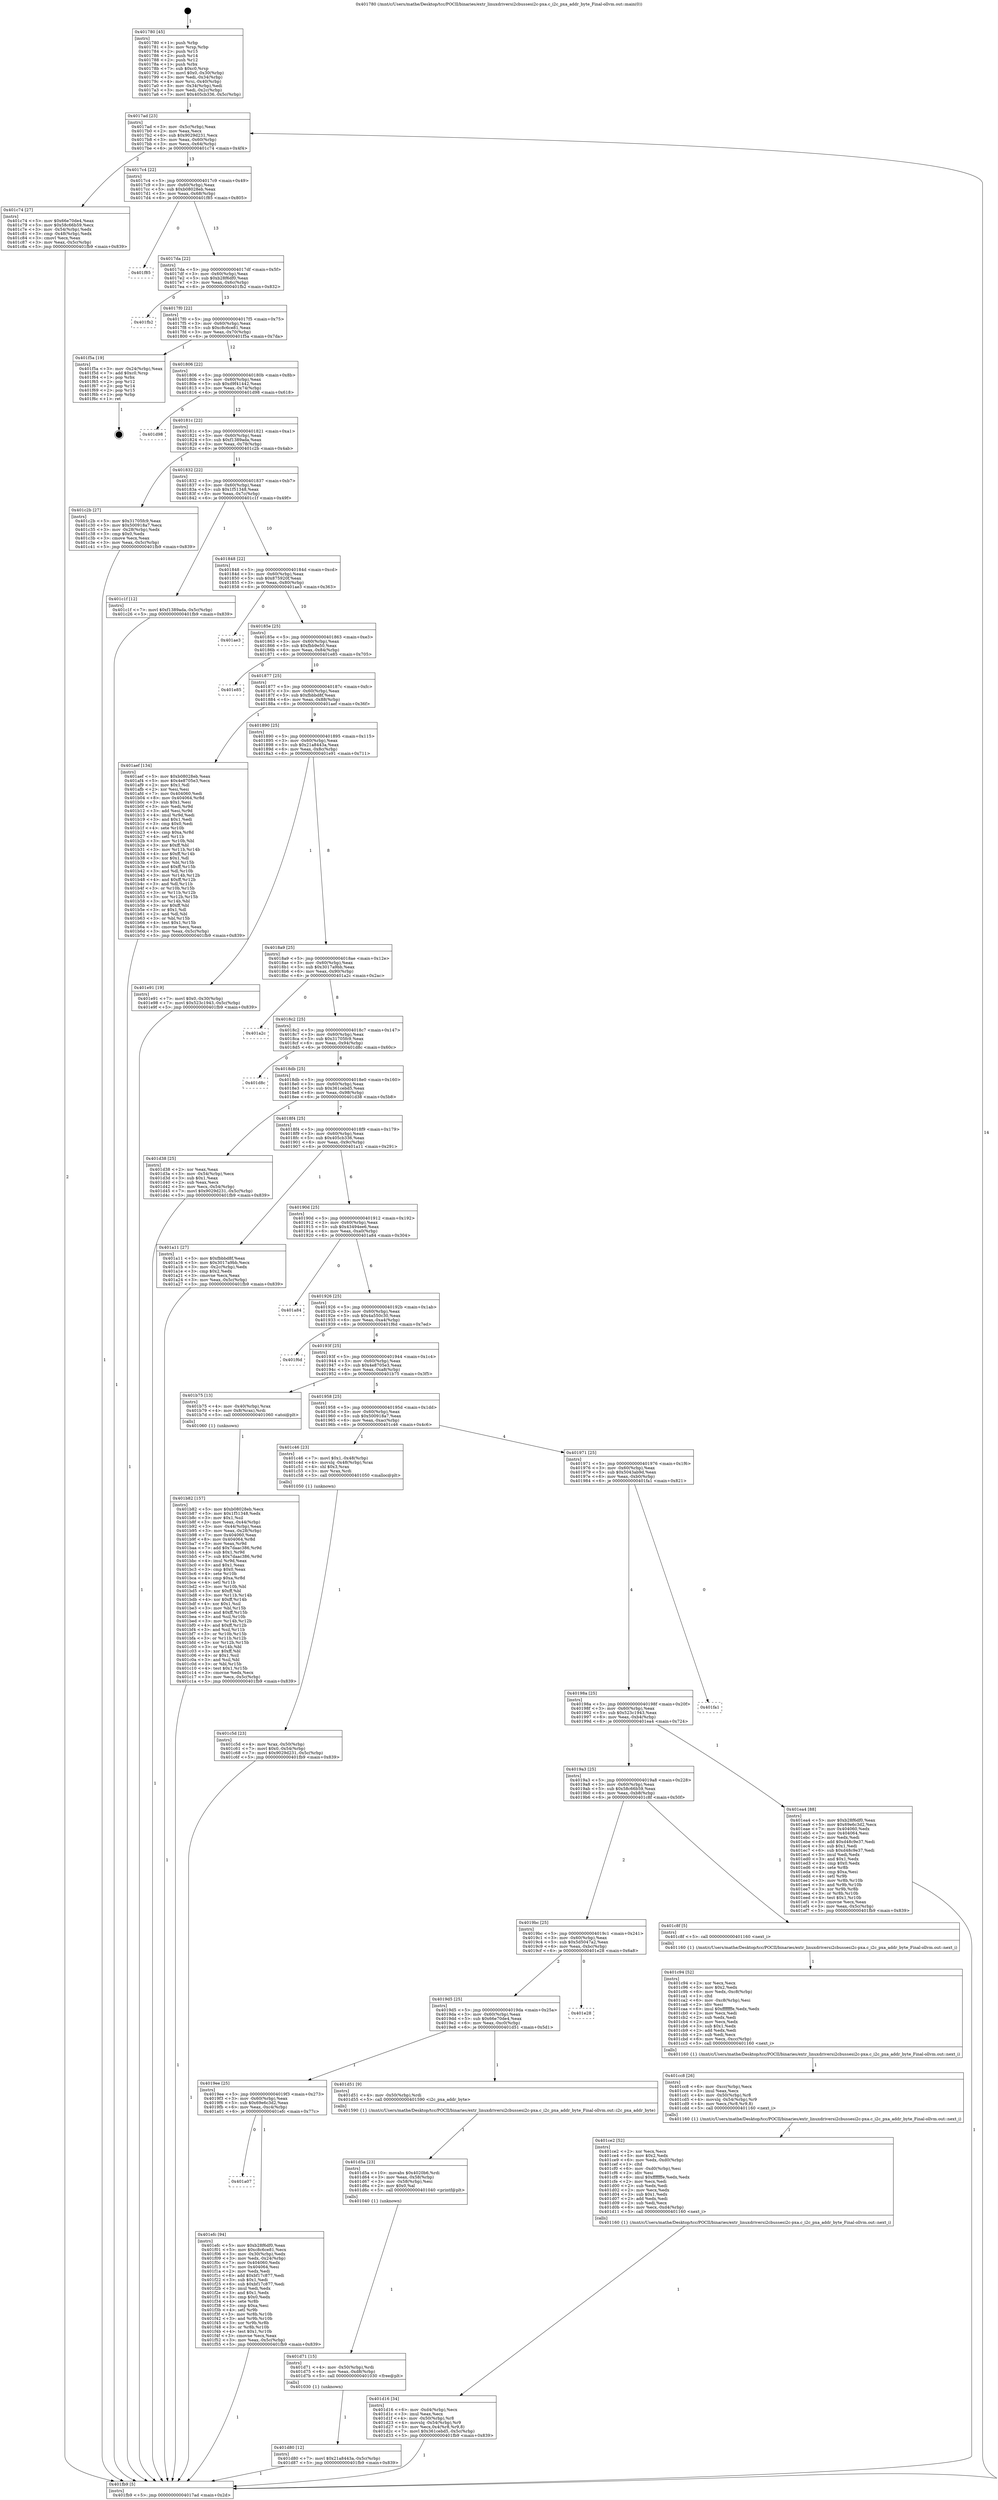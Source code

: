 digraph "0x401780" {
  label = "0x401780 (/mnt/c/Users/mathe/Desktop/tcc/POCII/binaries/extr_linuxdriversi2cbussesi2c-pxa.c_i2c_pxa_addr_byte_Final-ollvm.out::main(0))"
  labelloc = "t"
  node[shape=record]

  Entry [label="",width=0.3,height=0.3,shape=circle,fillcolor=black,style=filled]
  "0x4017ad" [label="{
     0x4017ad [23]\l
     | [instrs]\l
     &nbsp;&nbsp;0x4017ad \<+3\>: mov -0x5c(%rbp),%eax\l
     &nbsp;&nbsp;0x4017b0 \<+2\>: mov %eax,%ecx\l
     &nbsp;&nbsp;0x4017b2 \<+6\>: sub $0x9029d231,%ecx\l
     &nbsp;&nbsp;0x4017b8 \<+3\>: mov %eax,-0x60(%rbp)\l
     &nbsp;&nbsp;0x4017bb \<+3\>: mov %ecx,-0x64(%rbp)\l
     &nbsp;&nbsp;0x4017be \<+6\>: je 0000000000401c74 \<main+0x4f4\>\l
  }"]
  "0x401c74" [label="{
     0x401c74 [27]\l
     | [instrs]\l
     &nbsp;&nbsp;0x401c74 \<+5\>: mov $0x66e70de4,%eax\l
     &nbsp;&nbsp;0x401c79 \<+5\>: mov $0x58c66b59,%ecx\l
     &nbsp;&nbsp;0x401c7e \<+3\>: mov -0x54(%rbp),%edx\l
     &nbsp;&nbsp;0x401c81 \<+3\>: cmp -0x48(%rbp),%edx\l
     &nbsp;&nbsp;0x401c84 \<+3\>: cmovl %ecx,%eax\l
     &nbsp;&nbsp;0x401c87 \<+3\>: mov %eax,-0x5c(%rbp)\l
     &nbsp;&nbsp;0x401c8a \<+5\>: jmp 0000000000401fb9 \<main+0x839\>\l
  }"]
  "0x4017c4" [label="{
     0x4017c4 [22]\l
     | [instrs]\l
     &nbsp;&nbsp;0x4017c4 \<+5\>: jmp 00000000004017c9 \<main+0x49\>\l
     &nbsp;&nbsp;0x4017c9 \<+3\>: mov -0x60(%rbp),%eax\l
     &nbsp;&nbsp;0x4017cc \<+5\>: sub $0xb08028eb,%eax\l
     &nbsp;&nbsp;0x4017d1 \<+3\>: mov %eax,-0x68(%rbp)\l
     &nbsp;&nbsp;0x4017d4 \<+6\>: je 0000000000401f85 \<main+0x805\>\l
  }"]
  Exit [label="",width=0.3,height=0.3,shape=circle,fillcolor=black,style=filled,peripheries=2]
  "0x401f85" [label="{
     0x401f85\l
  }", style=dashed]
  "0x4017da" [label="{
     0x4017da [22]\l
     | [instrs]\l
     &nbsp;&nbsp;0x4017da \<+5\>: jmp 00000000004017df \<main+0x5f\>\l
     &nbsp;&nbsp;0x4017df \<+3\>: mov -0x60(%rbp),%eax\l
     &nbsp;&nbsp;0x4017e2 \<+5\>: sub $0xb28f6df0,%eax\l
     &nbsp;&nbsp;0x4017e7 \<+3\>: mov %eax,-0x6c(%rbp)\l
     &nbsp;&nbsp;0x4017ea \<+6\>: je 0000000000401fb2 \<main+0x832\>\l
  }"]
  "0x401a07" [label="{
     0x401a07\l
  }", style=dashed]
  "0x401fb2" [label="{
     0x401fb2\l
  }", style=dashed]
  "0x4017f0" [label="{
     0x4017f0 [22]\l
     | [instrs]\l
     &nbsp;&nbsp;0x4017f0 \<+5\>: jmp 00000000004017f5 \<main+0x75\>\l
     &nbsp;&nbsp;0x4017f5 \<+3\>: mov -0x60(%rbp),%eax\l
     &nbsp;&nbsp;0x4017f8 \<+5\>: sub $0xc8c6ce81,%eax\l
     &nbsp;&nbsp;0x4017fd \<+3\>: mov %eax,-0x70(%rbp)\l
     &nbsp;&nbsp;0x401800 \<+6\>: je 0000000000401f5a \<main+0x7da\>\l
  }"]
  "0x401efc" [label="{
     0x401efc [94]\l
     | [instrs]\l
     &nbsp;&nbsp;0x401efc \<+5\>: mov $0xb28f6df0,%eax\l
     &nbsp;&nbsp;0x401f01 \<+5\>: mov $0xc8c6ce81,%ecx\l
     &nbsp;&nbsp;0x401f06 \<+3\>: mov -0x30(%rbp),%edx\l
     &nbsp;&nbsp;0x401f09 \<+3\>: mov %edx,-0x24(%rbp)\l
     &nbsp;&nbsp;0x401f0c \<+7\>: mov 0x404060,%edx\l
     &nbsp;&nbsp;0x401f13 \<+7\>: mov 0x404064,%esi\l
     &nbsp;&nbsp;0x401f1a \<+2\>: mov %edx,%edi\l
     &nbsp;&nbsp;0x401f1c \<+6\>: add $0xbf17c877,%edi\l
     &nbsp;&nbsp;0x401f22 \<+3\>: sub $0x1,%edi\l
     &nbsp;&nbsp;0x401f25 \<+6\>: sub $0xbf17c877,%edi\l
     &nbsp;&nbsp;0x401f2b \<+3\>: imul %edi,%edx\l
     &nbsp;&nbsp;0x401f2e \<+3\>: and $0x1,%edx\l
     &nbsp;&nbsp;0x401f31 \<+3\>: cmp $0x0,%edx\l
     &nbsp;&nbsp;0x401f34 \<+4\>: sete %r8b\l
     &nbsp;&nbsp;0x401f38 \<+3\>: cmp $0xa,%esi\l
     &nbsp;&nbsp;0x401f3b \<+4\>: setl %r9b\l
     &nbsp;&nbsp;0x401f3f \<+3\>: mov %r8b,%r10b\l
     &nbsp;&nbsp;0x401f42 \<+3\>: and %r9b,%r10b\l
     &nbsp;&nbsp;0x401f45 \<+3\>: xor %r9b,%r8b\l
     &nbsp;&nbsp;0x401f48 \<+3\>: or %r8b,%r10b\l
     &nbsp;&nbsp;0x401f4b \<+4\>: test $0x1,%r10b\l
     &nbsp;&nbsp;0x401f4f \<+3\>: cmovne %ecx,%eax\l
     &nbsp;&nbsp;0x401f52 \<+3\>: mov %eax,-0x5c(%rbp)\l
     &nbsp;&nbsp;0x401f55 \<+5\>: jmp 0000000000401fb9 \<main+0x839\>\l
  }"]
  "0x401f5a" [label="{
     0x401f5a [19]\l
     | [instrs]\l
     &nbsp;&nbsp;0x401f5a \<+3\>: mov -0x24(%rbp),%eax\l
     &nbsp;&nbsp;0x401f5d \<+7\>: add $0xc0,%rsp\l
     &nbsp;&nbsp;0x401f64 \<+1\>: pop %rbx\l
     &nbsp;&nbsp;0x401f65 \<+2\>: pop %r12\l
     &nbsp;&nbsp;0x401f67 \<+2\>: pop %r14\l
     &nbsp;&nbsp;0x401f69 \<+2\>: pop %r15\l
     &nbsp;&nbsp;0x401f6b \<+1\>: pop %rbp\l
     &nbsp;&nbsp;0x401f6c \<+1\>: ret\l
  }"]
  "0x401806" [label="{
     0x401806 [22]\l
     | [instrs]\l
     &nbsp;&nbsp;0x401806 \<+5\>: jmp 000000000040180b \<main+0x8b\>\l
     &nbsp;&nbsp;0x40180b \<+3\>: mov -0x60(%rbp),%eax\l
     &nbsp;&nbsp;0x40180e \<+5\>: sub $0xd9f41442,%eax\l
     &nbsp;&nbsp;0x401813 \<+3\>: mov %eax,-0x74(%rbp)\l
     &nbsp;&nbsp;0x401816 \<+6\>: je 0000000000401d98 \<main+0x618\>\l
  }"]
  "0x401d80" [label="{
     0x401d80 [12]\l
     | [instrs]\l
     &nbsp;&nbsp;0x401d80 \<+7\>: movl $0x21a8443a,-0x5c(%rbp)\l
     &nbsp;&nbsp;0x401d87 \<+5\>: jmp 0000000000401fb9 \<main+0x839\>\l
  }"]
  "0x401d98" [label="{
     0x401d98\l
  }", style=dashed]
  "0x40181c" [label="{
     0x40181c [22]\l
     | [instrs]\l
     &nbsp;&nbsp;0x40181c \<+5\>: jmp 0000000000401821 \<main+0xa1\>\l
     &nbsp;&nbsp;0x401821 \<+3\>: mov -0x60(%rbp),%eax\l
     &nbsp;&nbsp;0x401824 \<+5\>: sub $0xf1389ada,%eax\l
     &nbsp;&nbsp;0x401829 \<+3\>: mov %eax,-0x78(%rbp)\l
     &nbsp;&nbsp;0x40182c \<+6\>: je 0000000000401c2b \<main+0x4ab\>\l
  }"]
  "0x401d71" [label="{
     0x401d71 [15]\l
     | [instrs]\l
     &nbsp;&nbsp;0x401d71 \<+4\>: mov -0x50(%rbp),%rdi\l
     &nbsp;&nbsp;0x401d75 \<+6\>: mov %eax,-0xd8(%rbp)\l
     &nbsp;&nbsp;0x401d7b \<+5\>: call 0000000000401030 \<free@plt\>\l
     | [calls]\l
     &nbsp;&nbsp;0x401030 \{1\} (unknown)\l
  }"]
  "0x401c2b" [label="{
     0x401c2b [27]\l
     | [instrs]\l
     &nbsp;&nbsp;0x401c2b \<+5\>: mov $0x31705fc9,%eax\l
     &nbsp;&nbsp;0x401c30 \<+5\>: mov $0x500918a7,%ecx\l
     &nbsp;&nbsp;0x401c35 \<+3\>: mov -0x28(%rbp),%edx\l
     &nbsp;&nbsp;0x401c38 \<+3\>: cmp $0x0,%edx\l
     &nbsp;&nbsp;0x401c3b \<+3\>: cmove %ecx,%eax\l
     &nbsp;&nbsp;0x401c3e \<+3\>: mov %eax,-0x5c(%rbp)\l
     &nbsp;&nbsp;0x401c41 \<+5\>: jmp 0000000000401fb9 \<main+0x839\>\l
  }"]
  "0x401832" [label="{
     0x401832 [22]\l
     | [instrs]\l
     &nbsp;&nbsp;0x401832 \<+5\>: jmp 0000000000401837 \<main+0xb7\>\l
     &nbsp;&nbsp;0x401837 \<+3\>: mov -0x60(%rbp),%eax\l
     &nbsp;&nbsp;0x40183a \<+5\>: sub $0x1f51348,%eax\l
     &nbsp;&nbsp;0x40183f \<+3\>: mov %eax,-0x7c(%rbp)\l
     &nbsp;&nbsp;0x401842 \<+6\>: je 0000000000401c1f \<main+0x49f\>\l
  }"]
  "0x401d5a" [label="{
     0x401d5a [23]\l
     | [instrs]\l
     &nbsp;&nbsp;0x401d5a \<+10\>: movabs $0x4020b6,%rdi\l
     &nbsp;&nbsp;0x401d64 \<+3\>: mov %eax,-0x58(%rbp)\l
     &nbsp;&nbsp;0x401d67 \<+3\>: mov -0x58(%rbp),%esi\l
     &nbsp;&nbsp;0x401d6a \<+2\>: mov $0x0,%al\l
     &nbsp;&nbsp;0x401d6c \<+5\>: call 0000000000401040 \<printf@plt\>\l
     | [calls]\l
     &nbsp;&nbsp;0x401040 \{1\} (unknown)\l
  }"]
  "0x401c1f" [label="{
     0x401c1f [12]\l
     | [instrs]\l
     &nbsp;&nbsp;0x401c1f \<+7\>: movl $0xf1389ada,-0x5c(%rbp)\l
     &nbsp;&nbsp;0x401c26 \<+5\>: jmp 0000000000401fb9 \<main+0x839\>\l
  }"]
  "0x401848" [label="{
     0x401848 [22]\l
     | [instrs]\l
     &nbsp;&nbsp;0x401848 \<+5\>: jmp 000000000040184d \<main+0xcd\>\l
     &nbsp;&nbsp;0x40184d \<+3\>: mov -0x60(%rbp),%eax\l
     &nbsp;&nbsp;0x401850 \<+5\>: sub $0x875920f,%eax\l
     &nbsp;&nbsp;0x401855 \<+3\>: mov %eax,-0x80(%rbp)\l
     &nbsp;&nbsp;0x401858 \<+6\>: je 0000000000401ae3 \<main+0x363\>\l
  }"]
  "0x4019ee" [label="{
     0x4019ee [25]\l
     | [instrs]\l
     &nbsp;&nbsp;0x4019ee \<+5\>: jmp 00000000004019f3 \<main+0x273\>\l
     &nbsp;&nbsp;0x4019f3 \<+3\>: mov -0x60(%rbp),%eax\l
     &nbsp;&nbsp;0x4019f6 \<+5\>: sub $0x69e6c3d2,%eax\l
     &nbsp;&nbsp;0x4019fb \<+6\>: mov %eax,-0xc4(%rbp)\l
     &nbsp;&nbsp;0x401a01 \<+6\>: je 0000000000401efc \<main+0x77c\>\l
  }"]
  "0x401ae3" [label="{
     0x401ae3\l
  }", style=dashed]
  "0x40185e" [label="{
     0x40185e [25]\l
     | [instrs]\l
     &nbsp;&nbsp;0x40185e \<+5\>: jmp 0000000000401863 \<main+0xe3\>\l
     &nbsp;&nbsp;0x401863 \<+3\>: mov -0x60(%rbp),%eax\l
     &nbsp;&nbsp;0x401866 \<+5\>: sub $0xfbb9e50,%eax\l
     &nbsp;&nbsp;0x40186b \<+6\>: mov %eax,-0x84(%rbp)\l
     &nbsp;&nbsp;0x401871 \<+6\>: je 0000000000401e85 \<main+0x705\>\l
  }"]
  "0x401d51" [label="{
     0x401d51 [9]\l
     | [instrs]\l
     &nbsp;&nbsp;0x401d51 \<+4\>: mov -0x50(%rbp),%rdi\l
     &nbsp;&nbsp;0x401d55 \<+5\>: call 0000000000401590 \<i2c_pxa_addr_byte\>\l
     | [calls]\l
     &nbsp;&nbsp;0x401590 \{1\} (/mnt/c/Users/mathe/Desktop/tcc/POCII/binaries/extr_linuxdriversi2cbussesi2c-pxa.c_i2c_pxa_addr_byte_Final-ollvm.out::i2c_pxa_addr_byte)\l
  }"]
  "0x401e85" [label="{
     0x401e85\l
  }", style=dashed]
  "0x401877" [label="{
     0x401877 [25]\l
     | [instrs]\l
     &nbsp;&nbsp;0x401877 \<+5\>: jmp 000000000040187c \<main+0xfc\>\l
     &nbsp;&nbsp;0x40187c \<+3\>: mov -0x60(%rbp),%eax\l
     &nbsp;&nbsp;0x40187f \<+5\>: sub $0xfbbbd8f,%eax\l
     &nbsp;&nbsp;0x401884 \<+6\>: mov %eax,-0x88(%rbp)\l
     &nbsp;&nbsp;0x40188a \<+6\>: je 0000000000401aef \<main+0x36f\>\l
  }"]
  "0x4019d5" [label="{
     0x4019d5 [25]\l
     | [instrs]\l
     &nbsp;&nbsp;0x4019d5 \<+5\>: jmp 00000000004019da \<main+0x25a\>\l
     &nbsp;&nbsp;0x4019da \<+3\>: mov -0x60(%rbp),%eax\l
     &nbsp;&nbsp;0x4019dd \<+5\>: sub $0x66e70de4,%eax\l
     &nbsp;&nbsp;0x4019e2 \<+6\>: mov %eax,-0xc0(%rbp)\l
     &nbsp;&nbsp;0x4019e8 \<+6\>: je 0000000000401d51 \<main+0x5d1\>\l
  }"]
  "0x401aef" [label="{
     0x401aef [134]\l
     | [instrs]\l
     &nbsp;&nbsp;0x401aef \<+5\>: mov $0xb08028eb,%eax\l
     &nbsp;&nbsp;0x401af4 \<+5\>: mov $0x4e8705e3,%ecx\l
     &nbsp;&nbsp;0x401af9 \<+2\>: mov $0x1,%dl\l
     &nbsp;&nbsp;0x401afb \<+2\>: xor %esi,%esi\l
     &nbsp;&nbsp;0x401afd \<+7\>: mov 0x404060,%edi\l
     &nbsp;&nbsp;0x401b04 \<+8\>: mov 0x404064,%r8d\l
     &nbsp;&nbsp;0x401b0c \<+3\>: sub $0x1,%esi\l
     &nbsp;&nbsp;0x401b0f \<+3\>: mov %edi,%r9d\l
     &nbsp;&nbsp;0x401b12 \<+3\>: add %esi,%r9d\l
     &nbsp;&nbsp;0x401b15 \<+4\>: imul %r9d,%edi\l
     &nbsp;&nbsp;0x401b19 \<+3\>: and $0x1,%edi\l
     &nbsp;&nbsp;0x401b1c \<+3\>: cmp $0x0,%edi\l
     &nbsp;&nbsp;0x401b1f \<+4\>: sete %r10b\l
     &nbsp;&nbsp;0x401b23 \<+4\>: cmp $0xa,%r8d\l
     &nbsp;&nbsp;0x401b27 \<+4\>: setl %r11b\l
     &nbsp;&nbsp;0x401b2b \<+3\>: mov %r10b,%bl\l
     &nbsp;&nbsp;0x401b2e \<+3\>: xor $0xff,%bl\l
     &nbsp;&nbsp;0x401b31 \<+3\>: mov %r11b,%r14b\l
     &nbsp;&nbsp;0x401b34 \<+4\>: xor $0xff,%r14b\l
     &nbsp;&nbsp;0x401b38 \<+3\>: xor $0x1,%dl\l
     &nbsp;&nbsp;0x401b3b \<+3\>: mov %bl,%r15b\l
     &nbsp;&nbsp;0x401b3e \<+4\>: and $0xff,%r15b\l
     &nbsp;&nbsp;0x401b42 \<+3\>: and %dl,%r10b\l
     &nbsp;&nbsp;0x401b45 \<+3\>: mov %r14b,%r12b\l
     &nbsp;&nbsp;0x401b48 \<+4\>: and $0xff,%r12b\l
     &nbsp;&nbsp;0x401b4c \<+3\>: and %dl,%r11b\l
     &nbsp;&nbsp;0x401b4f \<+3\>: or %r10b,%r15b\l
     &nbsp;&nbsp;0x401b52 \<+3\>: or %r11b,%r12b\l
     &nbsp;&nbsp;0x401b55 \<+3\>: xor %r12b,%r15b\l
     &nbsp;&nbsp;0x401b58 \<+3\>: or %r14b,%bl\l
     &nbsp;&nbsp;0x401b5b \<+3\>: xor $0xff,%bl\l
     &nbsp;&nbsp;0x401b5e \<+3\>: or $0x1,%dl\l
     &nbsp;&nbsp;0x401b61 \<+2\>: and %dl,%bl\l
     &nbsp;&nbsp;0x401b63 \<+3\>: or %bl,%r15b\l
     &nbsp;&nbsp;0x401b66 \<+4\>: test $0x1,%r15b\l
     &nbsp;&nbsp;0x401b6a \<+3\>: cmovne %ecx,%eax\l
     &nbsp;&nbsp;0x401b6d \<+3\>: mov %eax,-0x5c(%rbp)\l
     &nbsp;&nbsp;0x401b70 \<+5\>: jmp 0000000000401fb9 \<main+0x839\>\l
  }"]
  "0x401890" [label="{
     0x401890 [25]\l
     | [instrs]\l
     &nbsp;&nbsp;0x401890 \<+5\>: jmp 0000000000401895 \<main+0x115\>\l
     &nbsp;&nbsp;0x401895 \<+3\>: mov -0x60(%rbp),%eax\l
     &nbsp;&nbsp;0x401898 \<+5\>: sub $0x21a8443a,%eax\l
     &nbsp;&nbsp;0x40189d \<+6\>: mov %eax,-0x8c(%rbp)\l
     &nbsp;&nbsp;0x4018a3 \<+6\>: je 0000000000401e91 \<main+0x711\>\l
  }"]
  "0x401e28" [label="{
     0x401e28\l
  }", style=dashed]
  "0x401e91" [label="{
     0x401e91 [19]\l
     | [instrs]\l
     &nbsp;&nbsp;0x401e91 \<+7\>: movl $0x0,-0x30(%rbp)\l
     &nbsp;&nbsp;0x401e98 \<+7\>: movl $0x523c1943,-0x5c(%rbp)\l
     &nbsp;&nbsp;0x401e9f \<+5\>: jmp 0000000000401fb9 \<main+0x839\>\l
  }"]
  "0x4018a9" [label="{
     0x4018a9 [25]\l
     | [instrs]\l
     &nbsp;&nbsp;0x4018a9 \<+5\>: jmp 00000000004018ae \<main+0x12e\>\l
     &nbsp;&nbsp;0x4018ae \<+3\>: mov -0x60(%rbp),%eax\l
     &nbsp;&nbsp;0x4018b1 \<+5\>: sub $0x3017a9bb,%eax\l
     &nbsp;&nbsp;0x4018b6 \<+6\>: mov %eax,-0x90(%rbp)\l
     &nbsp;&nbsp;0x4018bc \<+6\>: je 0000000000401a2c \<main+0x2ac\>\l
  }"]
  "0x401d16" [label="{
     0x401d16 [34]\l
     | [instrs]\l
     &nbsp;&nbsp;0x401d16 \<+6\>: mov -0xd4(%rbp),%ecx\l
     &nbsp;&nbsp;0x401d1c \<+3\>: imul %eax,%ecx\l
     &nbsp;&nbsp;0x401d1f \<+4\>: mov -0x50(%rbp),%r8\l
     &nbsp;&nbsp;0x401d23 \<+4\>: movslq -0x54(%rbp),%r9\l
     &nbsp;&nbsp;0x401d27 \<+5\>: mov %ecx,0x4(%r8,%r9,8)\l
     &nbsp;&nbsp;0x401d2c \<+7\>: movl $0x361cebd5,-0x5c(%rbp)\l
     &nbsp;&nbsp;0x401d33 \<+5\>: jmp 0000000000401fb9 \<main+0x839\>\l
  }"]
  "0x401a2c" [label="{
     0x401a2c\l
  }", style=dashed]
  "0x4018c2" [label="{
     0x4018c2 [25]\l
     | [instrs]\l
     &nbsp;&nbsp;0x4018c2 \<+5\>: jmp 00000000004018c7 \<main+0x147\>\l
     &nbsp;&nbsp;0x4018c7 \<+3\>: mov -0x60(%rbp),%eax\l
     &nbsp;&nbsp;0x4018ca \<+5\>: sub $0x31705fc9,%eax\l
     &nbsp;&nbsp;0x4018cf \<+6\>: mov %eax,-0x94(%rbp)\l
     &nbsp;&nbsp;0x4018d5 \<+6\>: je 0000000000401d8c \<main+0x60c\>\l
  }"]
  "0x401ce2" [label="{
     0x401ce2 [52]\l
     | [instrs]\l
     &nbsp;&nbsp;0x401ce2 \<+2\>: xor %ecx,%ecx\l
     &nbsp;&nbsp;0x401ce4 \<+5\>: mov $0x2,%edx\l
     &nbsp;&nbsp;0x401ce9 \<+6\>: mov %edx,-0xd0(%rbp)\l
     &nbsp;&nbsp;0x401cef \<+1\>: cltd\l
     &nbsp;&nbsp;0x401cf0 \<+6\>: mov -0xd0(%rbp),%esi\l
     &nbsp;&nbsp;0x401cf6 \<+2\>: idiv %esi\l
     &nbsp;&nbsp;0x401cf8 \<+6\>: imul $0xfffffffe,%edx,%edx\l
     &nbsp;&nbsp;0x401cfe \<+2\>: mov %ecx,%edi\l
     &nbsp;&nbsp;0x401d00 \<+2\>: sub %edx,%edi\l
     &nbsp;&nbsp;0x401d02 \<+2\>: mov %ecx,%edx\l
     &nbsp;&nbsp;0x401d04 \<+3\>: sub $0x1,%edx\l
     &nbsp;&nbsp;0x401d07 \<+2\>: add %edx,%edi\l
     &nbsp;&nbsp;0x401d09 \<+2\>: sub %edi,%ecx\l
     &nbsp;&nbsp;0x401d0b \<+6\>: mov %ecx,-0xd4(%rbp)\l
     &nbsp;&nbsp;0x401d11 \<+5\>: call 0000000000401160 \<next_i\>\l
     | [calls]\l
     &nbsp;&nbsp;0x401160 \{1\} (/mnt/c/Users/mathe/Desktop/tcc/POCII/binaries/extr_linuxdriversi2cbussesi2c-pxa.c_i2c_pxa_addr_byte_Final-ollvm.out::next_i)\l
  }"]
  "0x401d8c" [label="{
     0x401d8c\l
  }", style=dashed]
  "0x4018db" [label="{
     0x4018db [25]\l
     | [instrs]\l
     &nbsp;&nbsp;0x4018db \<+5\>: jmp 00000000004018e0 \<main+0x160\>\l
     &nbsp;&nbsp;0x4018e0 \<+3\>: mov -0x60(%rbp),%eax\l
     &nbsp;&nbsp;0x4018e3 \<+5\>: sub $0x361cebd5,%eax\l
     &nbsp;&nbsp;0x4018e8 \<+6\>: mov %eax,-0x98(%rbp)\l
     &nbsp;&nbsp;0x4018ee \<+6\>: je 0000000000401d38 \<main+0x5b8\>\l
  }"]
  "0x401cc8" [label="{
     0x401cc8 [26]\l
     | [instrs]\l
     &nbsp;&nbsp;0x401cc8 \<+6\>: mov -0xcc(%rbp),%ecx\l
     &nbsp;&nbsp;0x401cce \<+3\>: imul %eax,%ecx\l
     &nbsp;&nbsp;0x401cd1 \<+4\>: mov -0x50(%rbp),%r8\l
     &nbsp;&nbsp;0x401cd5 \<+4\>: movslq -0x54(%rbp),%r9\l
     &nbsp;&nbsp;0x401cd9 \<+4\>: mov %ecx,(%r8,%r9,8)\l
     &nbsp;&nbsp;0x401cdd \<+5\>: call 0000000000401160 \<next_i\>\l
     | [calls]\l
     &nbsp;&nbsp;0x401160 \{1\} (/mnt/c/Users/mathe/Desktop/tcc/POCII/binaries/extr_linuxdriversi2cbussesi2c-pxa.c_i2c_pxa_addr_byte_Final-ollvm.out::next_i)\l
  }"]
  "0x401d38" [label="{
     0x401d38 [25]\l
     | [instrs]\l
     &nbsp;&nbsp;0x401d38 \<+2\>: xor %eax,%eax\l
     &nbsp;&nbsp;0x401d3a \<+3\>: mov -0x54(%rbp),%ecx\l
     &nbsp;&nbsp;0x401d3d \<+3\>: sub $0x1,%eax\l
     &nbsp;&nbsp;0x401d40 \<+2\>: sub %eax,%ecx\l
     &nbsp;&nbsp;0x401d42 \<+3\>: mov %ecx,-0x54(%rbp)\l
     &nbsp;&nbsp;0x401d45 \<+7\>: movl $0x9029d231,-0x5c(%rbp)\l
     &nbsp;&nbsp;0x401d4c \<+5\>: jmp 0000000000401fb9 \<main+0x839\>\l
  }"]
  "0x4018f4" [label="{
     0x4018f4 [25]\l
     | [instrs]\l
     &nbsp;&nbsp;0x4018f4 \<+5\>: jmp 00000000004018f9 \<main+0x179\>\l
     &nbsp;&nbsp;0x4018f9 \<+3\>: mov -0x60(%rbp),%eax\l
     &nbsp;&nbsp;0x4018fc \<+5\>: sub $0x405cb336,%eax\l
     &nbsp;&nbsp;0x401901 \<+6\>: mov %eax,-0x9c(%rbp)\l
     &nbsp;&nbsp;0x401907 \<+6\>: je 0000000000401a11 \<main+0x291\>\l
  }"]
  "0x401c94" [label="{
     0x401c94 [52]\l
     | [instrs]\l
     &nbsp;&nbsp;0x401c94 \<+2\>: xor %ecx,%ecx\l
     &nbsp;&nbsp;0x401c96 \<+5\>: mov $0x2,%edx\l
     &nbsp;&nbsp;0x401c9b \<+6\>: mov %edx,-0xc8(%rbp)\l
     &nbsp;&nbsp;0x401ca1 \<+1\>: cltd\l
     &nbsp;&nbsp;0x401ca2 \<+6\>: mov -0xc8(%rbp),%esi\l
     &nbsp;&nbsp;0x401ca8 \<+2\>: idiv %esi\l
     &nbsp;&nbsp;0x401caa \<+6\>: imul $0xfffffffe,%edx,%edx\l
     &nbsp;&nbsp;0x401cb0 \<+2\>: mov %ecx,%edi\l
     &nbsp;&nbsp;0x401cb2 \<+2\>: sub %edx,%edi\l
     &nbsp;&nbsp;0x401cb4 \<+2\>: mov %ecx,%edx\l
     &nbsp;&nbsp;0x401cb6 \<+3\>: sub $0x1,%edx\l
     &nbsp;&nbsp;0x401cb9 \<+2\>: add %edx,%edi\l
     &nbsp;&nbsp;0x401cbb \<+2\>: sub %edi,%ecx\l
     &nbsp;&nbsp;0x401cbd \<+6\>: mov %ecx,-0xcc(%rbp)\l
     &nbsp;&nbsp;0x401cc3 \<+5\>: call 0000000000401160 \<next_i\>\l
     | [calls]\l
     &nbsp;&nbsp;0x401160 \{1\} (/mnt/c/Users/mathe/Desktop/tcc/POCII/binaries/extr_linuxdriversi2cbussesi2c-pxa.c_i2c_pxa_addr_byte_Final-ollvm.out::next_i)\l
  }"]
  "0x401a11" [label="{
     0x401a11 [27]\l
     | [instrs]\l
     &nbsp;&nbsp;0x401a11 \<+5\>: mov $0xfbbbd8f,%eax\l
     &nbsp;&nbsp;0x401a16 \<+5\>: mov $0x3017a9bb,%ecx\l
     &nbsp;&nbsp;0x401a1b \<+3\>: mov -0x2c(%rbp),%edx\l
     &nbsp;&nbsp;0x401a1e \<+3\>: cmp $0x2,%edx\l
     &nbsp;&nbsp;0x401a21 \<+3\>: cmovne %ecx,%eax\l
     &nbsp;&nbsp;0x401a24 \<+3\>: mov %eax,-0x5c(%rbp)\l
     &nbsp;&nbsp;0x401a27 \<+5\>: jmp 0000000000401fb9 \<main+0x839\>\l
  }"]
  "0x40190d" [label="{
     0x40190d [25]\l
     | [instrs]\l
     &nbsp;&nbsp;0x40190d \<+5\>: jmp 0000000000401912 \<main+0x192\>\l
     &nbsp;&nbsp;0x401912 \<+3\>: mov -0x60(%rbp),%eax\l
     &nbsp;&nbsp;0x401915 \<+5\>: sub $0x43494ee6,%eax\l
     &nbsp;&nbsp;0x40191a \<+6\>: mov %eax,-0xa0(%rbp)\l
     &nbsp;&nbsp;0x401920 \<+6\>: je 0000000000401a84 \<main+0x304\>\l
  }"]
  "0x401fb9" [label="{
     0x401fb9 [5]\l
     | [instrs]\l
     &nbsp;&nbsp;0x401fb9 \<+5\>: jmp 00000000004017ad \<main+0x2d\>\l
  }"]
  "0x401780" [label="{
     0x401780 [45]\l
     | [instrs]\l
     &nbsp;&nbsp;0x401780 \<+1\>: push %rbp\l
     &nbsp;&nbsp;0x401781 \<+3\>: mov %rsp,%rbp\l
     &nbsp;&nbsp;0x401784 \<+2\>: push %r15\l
     &nbsp;&nbsp;0x401786 \<+2\>: push %r14\l
     &nbsp;&nbsp;0x401788 \<+2\>: push %r12\l
     &nbsp;&nbsp;0x40178a \<+1\>: push %rbx\l
     &nbsp;&nbsp;0x40178b \<+7\>: sub $0xc0,%rsp\l
     &nbsp;&nbsp;0x401792 \<+7\>: movl $0x0,-0x30(%rbp)\l
     &nbsp;&nbsp;0x401799 \<+3\>: mov %edi,-0x34(%rbp)\l
     &nbsp;&nbsp;0x40179c \<+4\>: mov %rsi,-0x40(%rbp)\l
     &nbsp;&nbsp;0x4017a0 \<+3\>: mov -0x34(%rbp),%edi\l
     &nbsp;&nbsp;0x4017a3 \<+3\>: mov %edi,-0x2c(%rbp)\l
     &nbsp;&nbsp;0x4017a6 \<+7\>: movl $0x405cb336,-0x5c(%rbp)\l
  }"]
  "0x4019bc" [label="{
     0x4019bc [25]\l
     | [instrs]\l
     &nbsp;&nbsp;0x4019bc \<+5\>: jmp 00000000004019c1 \<main+0x241\>\l
     &nbsp;&nbsp;0x4019c1 \<+3\>: mov -0x60(%rbp),%eax\l
     &nbsp;&nbsp;0x4019c4 \<+5\>: sub $0x5d5047a2,%eax\l
     &nbsp;&nbsp;0x4019c9 \<+6\>: mov %eax,-0xbc(%rbp)\l
     &nbsp;&nbsp;0x4019cf \<+6\>: je 0000000000401e28 \<main+0x6a8\>\l
  }"]
  "0x401a84" [label="{
     0x401a84\l
  }", style=dashed]
  "0x401926" [label="{
     0x401926 [25]\l
     | [instrs]\l
     &nbsp;&nbsp;0x401926 \<+5\>: jmp 000000000040192b \<main+0x1ab\>\l
     &nbsp;&nbsp;0x40192b \<+3\>: mov -0x60(%rbp),%eax\l
     &nbsp;&nbsp;0x40192e \<+5\>: sub $0x4a550c30,%eax\l
     &nbsp;&nbsp;0x401933 \<+6\>: mov %eax,-0xa4(%rbp)\l
     &nbsp;&nbsp;0x401939 \<+6\>: je 0000000000401f6d \<main+0x7ed\>\l
  }"]
  "0x401c8f" [label="{
     0x401c8f [5]\l
     | [instrs]\l
     &nbsp;&nbsp;0x401c8f \<+5\>: call 0000000000401160 \<next_i\>\l
     | [calls]\l
     &nbsp;&nbsp;0x401160 \{1\} (/mnt/c/Users/mathe/Desktop/tcc/POCII/binaries/extr_linuxdriversi2cbussesi2c-pxa.c_i2c_pxa_addr_byte_Final-ollvm.out::next_i)\l
  }"]
  "0x401f6d" [label="{
     0x401f6d\l
  }", style=dashed]
  "0x40193f" [label="{
     0x40193f [25]\l
     | [instrs]\l
     &nbsp;&nbsp;0x40193f \<+5\>: jmp 0000000000401944 \<main+0x1c4\>\l
     &nbsp;&nbsp;0x401944 \<+3\>: mov -0x60(%rbp),%eax\l
     &nbsp;&nbsp;0x401947 \<+5\>: sub $0x4e8705e3,%eax\l
     &nbsp;&nbsp;0x40194c \<+6\>: mov %eax,-0xa8(%rbp)\l
     &nbsp;&nbsp;0x401952 \<+6\>: je 0000000000401b75 \<main+0x3f5\>\l
  }"]
  "0x4019a3" [label="{
     0x4019a3 [25]\l
     | [instrs]\l
     &nbsp;&nbsp;0x4019a3 \<+5\>: jmp 00000000004019a8 \<main+0x228\>\l
     &nbsp;&nbsp;0x4019a8 \<+3\>: mov -0x60(%rbp),%eax\l
     &nbsp;&nbsp;0x4019ab \<+5\>: sub $0x58c66b59,%eax\l
     &nbsp;&nbsp;0x4019b0 \<+6\>: mov %eax,-0xb8(%rbp)\l
     &nbsp;&nbsp;0x4019b6 \<+6\>: je 0000000000401c8f \<main+0x50f\>\l
  }"]
  "0x401b75" [label="{
     0x401b75 [13]\l
     | [instrs]\l
     &nbsp;&nbsp;0x401b75 \<+4\>: mov -0x40(%rbp),%rax\l
     &nbsp;&nbsp;0x401b79 \<+4\>: mov 0x8(%rax),%rdi\l
     &nbsp;&nbsp;0x401b7d \<+5\>: call 0000000000401060 \<atoi@plt\>\l
     | [calls]\l
     &nbsp;&nbsp;0x401060 \{1\} (unknown)\l
  }"]
  "0x401958" [label="{
     0x401958 [25]\l
     | [instrs]\l
     &nbsp;&nbsp;0x401958 \<+5\>: jmp 000000000040195d \<main+0x1dd\>\l
     &nbsp;&nbsp;0x40195d \<+3\>: mov -0x60(%rbp),%eax\l
     &nbsp;&nbsp;0x401960 \<+5\>: sub $0x500918a7,%eax\l
     &nbsp;&nbsp;0x401965 \<+6\>: mov %eax,-0xac(%rbp)\l
     &nbsp;&nbsp;0x40196b \<+6\>: je 0000000000401c46 \<main+0x4c6\>\l
  }"]
  "0x401b82" [label="{
     0x401b82 [157]\l
     | [instrs]\l
     &nbsp;&nbsp;0x401b82 \<+5\>: mov $0xb08028eb,%ecx\l
     &nbsp;&nbsp;0x401b87 \<+5\>: mov $0x1f51348,%edx\l
     &nbsp;&nbsp;0x401b8c \<+3\>: mov $0x1,%sil\l
     &nbsp;&nbsp;0x401b8f \<+3\>: mov %eax,-0x44(%rbp)\l
     &nbsp;&nbsp;0x401b92 \<+3\>: mov -0x44(%rbp),%eax\l
     &nbsp;&nbsp;0x401b95 \<+3\>: mov %eax,-0x28(%rbp)\l
     &nbsp;&nbsp;0x401b98 \<+7\>: mov 0x404060,%eax\l
     &nbsp;&nbsp;0x401b9f \<+8\>: mov 0x404064,%r8d\l
     &nbsp;&nbsp;0x401ba7 \<+3\>: mov %eax,%r9d\l
     &nbsp;&nbsp;0x401baa \<+7\>: add $0x7daac386,%r9d\l
     &nbsp;&nbsp;0x401bb1 \<+4\>: sub $0x1,%r9d\l
     &nbsp;&nbsp;0x401bb5 \<+7\>: sub $0x7daac386,%r9d\l
     &nbsp;&nbsp;0x401bbc \<+4\>: imul %r9d,%eax\l
     &nbsp;&nbsp;0x401bc0 \<+3\>: and $0x1,%eax\l
     &nbsp;&nbsp;0x401bc3 \<+3\>: cmp $0x0,%eax\l
     &nbsp;&nbsp;0x401bc6 \<+4\>: sete %r10b\l
     &nbsp;&nbsp;0x401bca \<+4\>: cmp $0xa,%r8d\l
     &nbsp;&nbsp;0x401bce \<+4\>: setl %r11b\l
     &nbsp;&nbsp;0x401bd2 \<+3\>: mov %r10b,%bl\l
     &nbsp;&nbsp;0x401bd5 \<+3\>: xor $0xff,%bl\l
     &nbsp;&nbsp;0x401bd8 \<+3\>: mov %r11b,%r14b\l
     &nbsp;&nbsp;0x401bdb \<+4\>: xor $0xff,%r14b\l
     &nbsp;&nbsp;0x401bdf \<+4\>: xor $0x1,%sil\l
     &nbsp;&nbsp;0x401be3 \<+3\>: mov %bl,%r15b\l
     &nbsp;&nbsp;0x401be6 \<+4\>: and $0xff,%r15b\l
     &nbsp;&nbsp;0x401bea \<+3\>: and %sil,%r10b\l
     &nbsp;&nbsp;0x401bed \<+3\>: mov %r14b,%r12b\l
     &nbsp;&nbsp;0x401bf0 \<+4\>: and $0xff,%r12b\l
     &nbsp;&nbsp;0x401bf4 \<+3\>: and %sil,%r11b\l
     &nbsp;&nbsp;0x401bf7 \<+3\>: or %r10b,%r15b\l
     &nbsp;&nbsp;0x401bfa \<+3\>: or %r11b,%r12b\l
     &nbsp;&nbsp;0x401bfd \<+3\>: xor %r12b,%r15b\l
     &nbsp;&nbsp;0x401c00 \<+3\>: or %r14b,%bl\l
     &nbsp;&nbsp;0x401c03 \<+3\>: xor $0xff,%bl\l
     &nbsp;&nbsp;0x401c06 \<+4\>: or $0x1,%sil\l
     &nbsp;&nbsp;0x401c0a \<+3\>: and %sil,%bl\l
     &nbsp;&nbsp;0x401c0d \<+3\>: or %bl,%r15b\l
     &nbsp;&nbsp;0x401c10 \<+4\>: test $0x1,%r15b\l
     &nbsp;&nbsp;0x401c14 \<+3\>: cmovne %edx,%ecx\l
     &nbsp;&nbsp;0x401c17 \<+3\>: mov %ecx,-0x5c(%rbp)\l
     &nbsp;&nbsp;0x401c1a \<+5\>: jmp 0000000000401fb9 \<main+0x839\>\l
  }"]
  "0x401ea4" [label="{
     0x401ea4 [88]\l
     | [instrs]\l
     &nbsp;&nbsp;0x401ea4 \<+5\>: mov $0xb28f6df0,%eax\l
     &nbsp;&nbsp;0x401ea9 \<+5\>: mov $0x69e6c3d2,%ecx\l
     &nbsp;&nbsp;0x401eae \<+7\>: mov 0x404060,%edx\l
     &nbsp;&nbsp;0x401eb5 \<+7\>: mov 0x404064,%esi\l
     &nbsp;&nbsp;0x401ebc \<+2\>: mov %edx,%edi\l
     &nbsp;&nbsp;0x401ebe \<+6\>: add $0xd48c9e37,%edi\l
     &nbsp;&nbsp;0x401ec4 \<+3\>: sub $0x1,%edi\l
     &nbsp;&nbsp;0x401ec7 \<+6\>: sub $0xd48c9e37,%edi\l
     &nbsp;&nbsp;0x401ecd \<+3\>: imul %edi,%edx\l
     &nbsp;&nbsp;0x401ed0 \<+3\>: and $0x1,%edx\l
     &nbsp;&nbsp;0x401ed3 \<+3\>: cmp $0x0,%edx\l
     &nbsp;&nbsp;0x401ed6 \<+4\>: sete %r8b\l
     &nbsp;&nbsp;0x401eda \<+3\>: cmp $0xa,%esi\l
     &nbsp;&nbsp;0x401edd \<+4\>: setl %r9b\l
     &nbsp;&nbsp;0x401ee1 \<+3\>: mov %r8b,%r10b\l
     &nbsp;&nbsp;0x401ee4 \<+3\>: and %r9b,%r10b\l
     &nbsp;&nbsp;0x401ee7 \<+3\>: xor %r9b,%r8b\l
     &nbsp;&nbsp;0x401eea \<+3\>: or %r8b,%r10b\l
     &nbsp;&nbsp;0x401eed \<+4\>: test $0x1,%r10b\l
     &nbsp;&nbsp;0x401ef1 \<+3\>: cmovne %ecx,%eax\l
     &nbsp;&nbsp;0x401ef4 \<+3\>: mov %eax,-0x5c(%rbp)\l
     &nbsp;&nbsp;0x401ef7 \<+5\>: jmp 0000000000401fb9 \<main+0x839\>\l
  }"]
  "0x401c46" [label="{
     0x401c46 [23]\l
     | [instrs]\l
     &nbsp;&nbsp;0x401c46 \<+7\>: movl $0x1,-0x48(%rbp)\l
     &nbsp;&nbsp;0x401c4d \<+4\>: movslq -0x48(%rbp),%rax\l
     &nbsp;&nbsp;0x401c51 \<+4\>: shl $0x3,%rax\l
     &nbsp;&nbsp;0x401c55 \<+3\>: mov %rax,%rdi\l
     &nbsp;&nbsp;0x401c58 \<+5\>: call 0000000000401050 \<malloc@plt\>\l
     | [calls]\l
     &nbsp;&nbsp;0x401050 \{1\} (unknown)\l
  }"]
  "0x401971" [label="{
     0x401971 [25]\l
     | [instrs]\l
     &nbsp;&nbsp;0x401971 \<+5\>: jmp 0000000000401976 \<main+0x1f6\>\l
     &nbsp;&nbsp;0x401976 \<+3\>: mov -0x60(%rbp),%eax\l
     &nbsp;&nbsp;0x401979 \<+5\>: sub $0x5043ab9d,%eax\l
     &nbsp;&nbsp;0x40197e \<+6\>: mov %eax,-0xb0(%rbp)\l
     &nbsp;&nbsp;0x401984 \<+6\>: je 0000000000401fa1 \<main+0x821\>\l
  }"]
  "0x401c5d" [label="{
     0x401c5d [23]\l
     | [instrs]\l
     &nbsp;&nbsp;0x401c5d \<+4\>: mov %rax,-0x50(%rbp)\l
     &nbsp;&nbsp;0x401c61 \<+7\>: movl $0x0,-0x54(%rbp)\l
     &nbsp;&nbsp;0x401c68 \<+7\>: movl $0x9029d231,-0x5c(%rbp)\l
     &nbsp;&nbsp;0x401c6f \<+5\>: jmp 0000000000401fb9 \<main+0x839\>\l
  }"]
  "0x40198a" [label="{
     0x40198a [25]\l
     | [instrs]\l
     &nbsp;&nbsp;0x40198a \<+5\>: jmp 000000000040198f \<main+0x20f\>\l
     &nbsp;&nbsp;0x40198f \<+3\>: mov -0x60(%rbp),%eax\l
     &nbsp;&nbsp;0x401992 \<+5\>: sub $0x523c1943,%eax\l
     &nbsp;&nbsp;0x401997 \<+6\>: mov %eax,-0xb4(%rbp)\l
     &nbsp;&nbsp;0x40199d \<+6\>: je 0000000000401ea4 \<main+0x724\>\l
  }"]
  "0x401fa1" [label="{
     0x401fa1\l
  }", style=dashed]
  Entry -> "0x401780" [label=" 1"]
  "0x4017ad" -> "0x401c74" [label=" 2"]
  "0x4017ad" -> "0x4017c4" [label=" 13"]
  "0x401f5a" -> Exit [label=" 1"]
  "0x4017c4" -> "0x401f85" [label=" 0"]
  "0x4017c4" -> "0x4017da" [label=" 13"]
  "0x401efc" -> "0x401fb9" [label=" 1"]
  "0x4017da" -> "0x401fb2" [label=" 0"]
  "0x4017da" -> "0x4017f0" [label=" 13"]
  "0x4019ee" -> "0x401a07" [label=" 0"]
  "0x4017f0" -> "0x401f5a" [label=" 1"]
  "0x4017f0" -> "0x401806" [label=" 12"]
  "0x4019ee" -> "0x401efc" [label=" 1"]
  "0x401806" -> "0x401d98" [label=" 0"]
  "0x401806" -> "0x40181c" [label=" 12"]
  "0x401ea4" -> "0x401fb9" [label=" 1"]
  "0x40181c" -> "0x401c2b" [label=" 1"]
  "0x40181c" -> "0x401832" [label=" 11"]
  "0x401e91" -> "0x401fb9" [label=" 1"]
  "0x401832" -> "0x401c1f" [label=" 1"]
  "0x401832" -> "0x401848" [label=" 10"]
  "0x401d80" -> "0x401fb9" [label=" 1"]
  "0x401848" -> "0x401ae3" [label=" 0"]
  "0x401848" -> "0x40185e" [label=" 10"]
  "0x401d71" -> "0x401d80" [label=" 1"]
  "0x40185e" -> "0x401e85" [label=" 0"]
  "0x40185e" -> "0x401877" [label=" 10"]
  "0x401d5a" -> "0x401d71" [label=" 1"]
  "0x401877" -> "0x401aef" [label=" 1"]
  "0x401877" -> "0x401890" [label=" 9"]
  "0x4019d5" -> "0x4019ee" [label=" 1"]
  "0x401890" -> "0x401e91" [label=" 1"]
  "0x401890" -> "0x4018a9" [label=" 8"]
  "0x4019d5" -> "0x401d51" [label=" 1"]
  "0x4018a9" -> "0x401a2c" [label=" 0"]
  "0x4018a9" -> "0x4018c2" [label=" 8"]
  "0x4019bc" -> "0x4019d5" [label=" 2"]
  "0x4018c2" -> "0x401d8c" [label=" 0"]
  "0x4018c2" -> "0x4018db" [label=" 8"]
  "0x4019bc" -> "0x401e28" [label=" 0"]
  "0x4018db" -> "0x401d38" [label=" 1"]
  "0x4018db" -> "0x4018f4" [label=" 7"]
  "0x401d51" -> "0x401d5a" [label=" 1"]
  "0x4018f4" -> "0x401a11" [label=" 1"]
  "0x4018f4" -> "0x40190d" [label=" 6"]
  "0x401a11" -> "0x401fb9" [label=" 1"]
  "0x401780" -> "0x4017ad" [label=" 1"]
  "0x401fb9" -> "0x4017ad" [label=" 14"]
  "0x401aef" -> "0x401fb9" [label=" 1"]
  "0x401d38" -> "0x401fb9" [label=" 1"]
  "0x40190d" -> "0x401a84" [label=" 0"]
  "0x40190d" -> "0x401926" [label=" 6"]
  "0x401d16" -> "0x401fb9" [label=" 1"]
  "0x401926" -> "0x401f6d" [label=" 0"]
  "0x401926" -> "0x40193f" [label=" 6"]
  "0x401ce2" -> "0x401d16" [label=" 1"]
  "0x40193f" -> "0x401b75" [label=" 1"]
  "0x40193f" -> "0x401958" [label=" 5"]
  "0x401b75" -> "0x401b82" [label=" 1"]
  "0x401b82" -> "0x401fb9" [label=" 1"]
  "0x401c1f" -> "0x401fb9" [label=" 1"]
  "0x401c2b" -> "0x401fb9" [label=" 1"]
  "0x401c94" -> "0x401cc8" [label=" 1"]
  "0x401958" -> "0x401c46" [label=" 1"]
  "0x401958" -> "0x401971" [label=" 4"]
  "0x401c46" -> "0x401c5d" [label=" 1"]
  "0x401c5d" -> "0x401fb9" [label=" 1"]
  "0x401c74" -> "0x401fb9" [label=" 2"]
  "0x401c8f" -> "0x401c94" [label=" 1"]
  "0x401971" -> "0x401fa1" [label=" 0"]
  "0x401971" -> "0x40198a" [label=" 4"]
  "0x4019a3" -> "0x4019bc" [label=" 2"]
  "0x40198a" -> "0x401ea4" [label=" 1"]
  "0x40198a" -> "0x4019a3" [label=" 3"]
  "0x401cc8" -> "0x401ce2" [label=" 1"]
  "0x4019a3" -> "0x401c8f" [label=" 1"]
}
